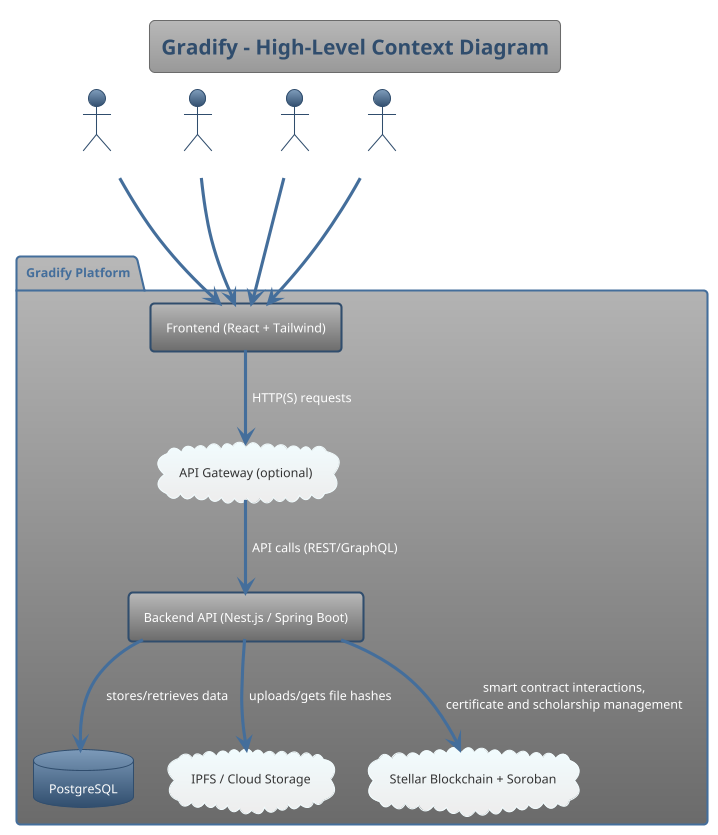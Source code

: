 @startuml
!theme spacelab
title Gradify - High-Level Context Diagram

actor Student
actor Institution
actor Donor
actor Verifier

package "Gradify Platform" {
  rectangle "Frontend (React + Tailwind)" as FE
  rectangle "Backend API (Nest.js / Spring Boot)" as BE
  database "PostgreSQL" as DB
  cloud "IPFS / Cloud Storage" as Storage
  cloud "Stellar Blockchain + Soroban" as Blockchain
  cloud "API Gateway (optional)" as APIGW
}

Student --> FE : uses
Institution --> FE : uses
Donor --> FE : uses
Verifier --> FE : validates certificates

FE --> APIGW : HTTP(S) requests
APIGW --> BE : API calls (REST/GraphQL)
BE --> DB : stores/retrieves data
BE --> Storage : uploads/gets file hashes
BE --> Blockchain : smart contract interactions,\ncertificate and scholarship management

@enduml
